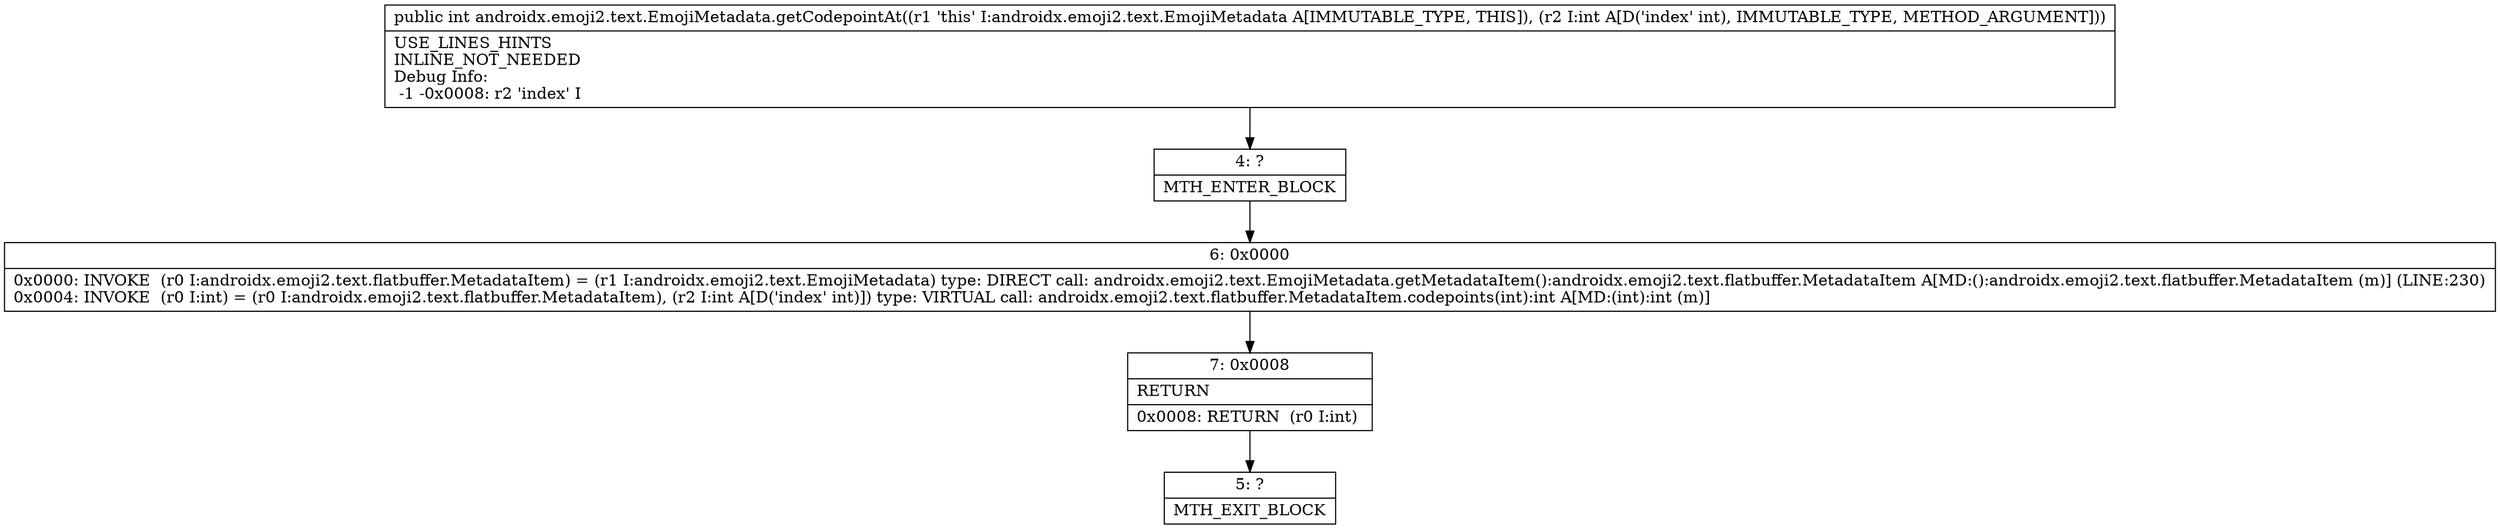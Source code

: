digraph "CFG forandroidx.emoji2.text.EmojiMetadata.getCodepointAt(I)I" {
Node_4 [shape=record,label="{4\:\ ?|MTH_ENTER_BLOCK\l}"];
Node_6 [shape=record,label="{6\:\ 0x0000|0x0000: INVOKE  (r0 I:androidx.emoji2.text.flatbuffer.MetadataItem) = (r1 I:androidx.emoji2.text.EmojiMetadata) type: DIRECT call: androidx.emoji2.text.EmojiMetadata.getMetadataItem():androidx.emoji2.text.flatbuffer.MetadataItem A[MD:():androidx.emoji2.text.flatbuffer.MetadataItem (m)] (LINE:230)\l0x0004: INVOKE  (r0 I:int) = (r0 I:androidx.emoji2.text.flatbuffer.MetadataItem), (r2 I:int A[D('index' int)]) type: VIRTUAL call: androidx.emoji2.text.flatbuffer.MetadataItem.codepoints(int):int A[MD:(int):int (m)]\l}"];
Node_7 [shape=record,label="{7\:\ 0x0008|RETURN\l|0x0008: RETURN  (r0 I:int) \l}"];
Node_5 [shape=record,label="{5\:\ ?|MTH_EXIT_BLOCK\l}"];
MethodNode[shape=record,label="{public int androidx.emoji2.text.EmojiMetadata.getCodepointAt((r1 'this' I:androidx.emoji2.text.EmojiMetadata A[IMMUTABLE_TYPE, THIS]), (r2 I:int A[D('index' int), IMMUTABLE_TYPE, METHOD_ARGUMENT]))  | USE_LINES_HINTS\lINLINE_NOT_NEEDED\lDebug Info:\l  \-1 \-0x0008: r2 'index' I\l}"];
MethodNode -> Node_4;Node_4 -> Node_6;
Node_6 -> Node_7;
Node_7 -> Node_5;
}

